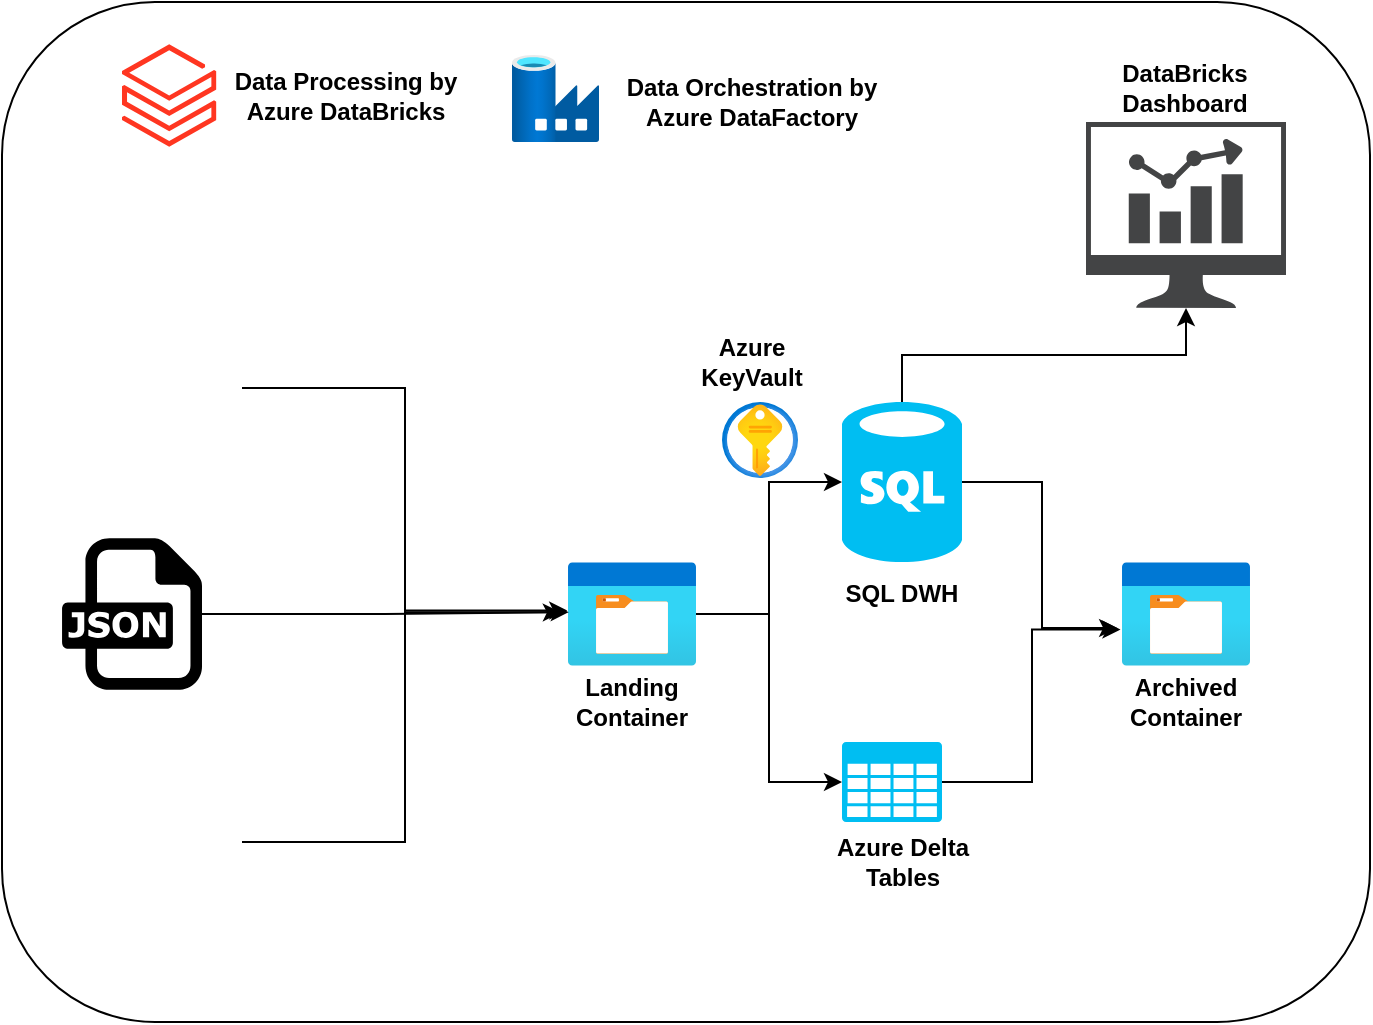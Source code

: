 <mxfile version="14.8.5" type="device"><diagram id="0fkLUOHaytkvkJxjdStK" name="Page-1"><mxGraphModel dx="1038" dy="1647" grid="1" gridSize="10" guides="1" tooltips="1" connect="1" arrows="1" fold="1" page="1" pageScale="1" pageWidth="850" pageHeight="1100" math="0" shadow="0"><root><mxCell id="0"/><mxCell id="1" parent="0"/><mxCell id="DlXtlsDzA2diojjCKbxb-39" value="" style="rounded=1;whiteSpace=wrap;html=1;" vertex="1" parent="1"><mxGeometry x="110" y="-80" width="684" height="510" as="geometry"/></mxCell><mxCell id="DlXtlsDzA2diojjCKbxb-14" style="edgeStyle=orthogonalEdgeStyle;rounded=0;orthogonalLoop=1;jettySize=auto;html=1;entryX=0;entryY=0.5;entryDx=0;entryDy=0;entryPerimeter=0;" edge="1" parent="1" source="DlXtlsDzA2diojjCKbxb-1" target="DlXtlsDzA2diojjCKbxb-6"><mxGeometry relative="1" as="geometry"/></mxCell><mxCell id="DlXtlsDzA2diojjCKbxb-15" style="edgeStyle=orthogonalEdgeStyle;rounded=0;orthogonalLoop=1;jettySize=auto;html=1;entryX=0;entryY=0.5;entryDx=0;entryDy=0;entryPerimeter=0;" edge="1" parent="1" source="DlXtlsDzA2diojjCKbxb-1" target="DlXtlsDzA2diojjCKbxb-13"><mxGeometry relative="1" as="geometry"/></mxCell><mxCell id="DlXtlsDzA2diojjCKbxb-1" value="" style="aspect=fixed;html=1;points=[];align=center;image;fontSize=12;image=img/lib/azure2/general/Storage_Container.svg;" vertex="1" parent="1"><mxGeometry x="393" y="200" width="64" height="52" as="geometry"/></mxCell><mxCell id="DlXtlsDzA2diojjCKbxb-10" style="edgeStyle=orthogonalEdgeStyle;rounded=0;orthogonalLoop=1;jettySize=auto;html=1;entryX=-0.056;entryY=0.483;entryDx=0;entryDy=0;entryPerimeter=0;" edge="1" parent="1" source="DlXtlsDzA2diojjCKbxb-3" target="DlXtlsDzA2diojjCKbxb-1"><mxGeometry relative="1" as="geometry"/></mxCell><mxCell id="DlXtlsDzA2diojjCKbxb-3" value="" style="dashed=0;outlineConnect=0;html=1;align=center;labelPosition=center;verticalLabelPosition=bottom;verticalAlign=top;shape=mxgraph.weblogos.json" vertex="1" parent="1"><mxGeometry x="140" y="188.1" width="70" height="75.8" as="geometry"/></mxCell><mxCell id="DlXtlsDzA2diojjCKbxb-11" style="edgeStyle=orthogonalEdgeStyle;rounded=0;orthogonalLoop=1;jettySize=auto;html=1;entryX=-0.006;entryY=0.467;entryDx=0;entryDy=0;entryPerimeter=0;" edge="1" parent="1" source="DlXtlsDzA2diojjCKbxb-4" target="DlXtlsDzA2diojjCKbxb-1"><mxGeometry relative="1" as="geometry"/></mxCell><mxCell id="DlXtlsDzA2diojjCKbxb-4" value="" style="shape=image;html=1;verticalAlign=top;verticalLabelPosition=bottom;labelBackgroundColor=#ffffff;imageAspect=0;aspect=fixed;image=https://cdn2.iconfinder.com/data/icons/file-formats-10/614/31_-_XML-128.png" vertex="1" parent="1"><mxGeometry x="130" y="290" width="100" height="100" as="geometry"/></mxCell><mxCell id="DlXtlsDzA2diojjCKbxb-9" style="edgeStyle=orthogonalEdgeStyle;rounded=0;orthogonalLoop=1;jettySize=auto;html=1;entryX=0.006;entryY=0.483;entryDx=0;entryDy=0;entryPerimeter=0;" edge="1" parent="1" source="DlXtlsDzA2diojjCKbxb-25" target="DlXtlsDzA2diojjCKbxb-1"><mxGeometry relative="1" as="geometry"><mxPoint x="228" y="121" as="sourcePoint"/></mxGeometry></mxCell><mxCell id="DlXtlsDzA2diojjCKbxb-16" style="edgeStyle=orthogonalEdgeStyle;rounded=0;orthogonalLoop=1;jettySize=auto;html=1;entryX=-0.038;entryY=0.635;entryDx=0;entryDy=0;entryPerimeter=0;" edge="1" parent="1" source="DlXtlsDzA2diojjCKbxb-6" target="DlXtlsDzA2diojjCKbxb-8"><mxGeometry relative="1" as="geometry"/></mxCell><mxCell id="DlXtlsDzA2diojjCKbxb-20" style="edgeStyle=orthogonalEdgeStyle;rounded=0;orthogonalLoop=1;jettySize=auto;html=1;exitX=0.5;exitY=0;exitDx=0;exitDy=0;exitPerimeter=0;" edge="1" parent="1" source="DlXtlsDzA2diojjCKbxb-6" target="DlXtlsDzA2diojjCKbxb-19"><mxGeometry relative="1" as="geometry"><mxPoint x="640" y="40" as="targetPoint"/></mxGeometry></mxCell><mxCell id="DlXtlsDzA2diojjCKbxb-6" value="" style="verticalLabelPosition=bottom;html=1;verticalAlign=top;align=center;strokeColor=none;fillColor=#00BEF2;shape=mxgraph.azure.sql_database;" vertex="1" parent="1"><mxGeometry x="530" y="120" width="60" height="80" as="geometry"/></mxCell><mxCell id="DlXtlsDzA2diojjCKbxb-8" value="" style="aspect=fixed;html=1;points=[];align=center;image;fontSize=12;image=img/lib/azure2/general/Storage_Container.svg;" vertex="1" parent="1"><mxGeometry x="670" y="200" width="64" height="52" as="geometry"/></mxCell><mxCell id="DlXtlsDzA2diojjCKbxb-12" value="" style="aspect=fixed;html=1;points=[];align=center;image;fontSize=12;image=img/lib/azure2/security/Key_Vaults.svg;" vertex="1" parent="1"><mxGeometry x="470" y="120" width="38" height="38" as="geometry"/></mxCell><mxCell id="DlXtlsDzA2diojjCKbxb-17" style="edgeStyle=orthogonalEdgeStyle;rounded=0;orthogonalLoop=1;jettySize=auto;html=1;entryX=-0.012;entryY=0.65;entryDx=0;entryDy=0;entryPerimeter=0;" edge="1" parent="1" source="DlXtlsDzA2diojjCKbxb-13" target="DlXtlsDzA2diojjCKbxb-8"><mxGeometry relative="1" as="geometry"/></mxCell><mxCell id="DlXtlsDzA2diojjCKbxb-13" value="" style="verticalLabelPosition=bottom;html=1;verticalAlign=top;align=center;strokeColor=none;fillColor=#00BEF2;shape=mxgraph.azure.storage;pointerEvents=1;" vertex="1" parent="1"><mxGeometry x="530" y="290" width="50" height="40" as="geometry"/></mxCell><mxCell id="DlXtlsDzA2diojjCKbxb-19" value="" style="pointerEvents=1;shadow=0;dashed=0;html=1;strokeColor=none;fillColor=#434445;aspect=fixed;labelPosition=center;verticalLabelPosition=bottom;verticalAlign=top;align=center;outlineConnect=0;shape=mxgraph.vvd.nsx_dashboard;" vertex="1" parent="1"><mxGeometry x="652" y="-20" width="100" height="93" as="geometry"/></mxCell><mxCell id="DlXtlsDzA2diojjCKbxb-21" value="&lt;b&gt;Landing Container&lt;/b&gt;" style="text;html=1;strokeColor=none;fillColor=none;align=center;verticalAlign=middle;whiteSpace=wrap;rounded=0;" vertex="1" parent="1"><mxGeometry x="405" y="260" width="40" height="20" as="geometry"/></mxCell><mxCell id="DlXtlsDzA2diojjCKbxb-22" value="&lt;b&gt;SQL DWH&lt;/b&gt;" style="text;html=1;strokeColor=none;fillColor=none;align=center;verticalAlign=middle;whiteSpace=wrap;rounded=0;" vertex="1" parent="1"><mxGeometry x="530" y="206" width="60" height="20" as="geometry"/></mxCell><mxCell id="DlXtlsDzA2diojjCKbxb-23" value="&lt;b&gt;Archived Container&lt;/b&gt;" style="text;html=1;strokeColor=none;fillColor=none;align=center;verticalAlign=middle;whiteSpace=wrap;rounded=0;" vertex="1" parent="1"><mxGeometry x="682" y="260" width="40" height="20" as="geometry"/></mxCell><mxCell id="DlXtlsDzA2diojjCKbxb-24" value="&lt;b&gt;DataBricks Dashboard&lt;/b&gt;" style="text;html=1;strokeColor=none;fillColor=none;align=center;verticalAlign=middle;whiteSpace=wrap;rounded=0;" vertex="1" parent="1"><mxGeometry x="640" y="-53.5" width="123" height="33.5" as="geometry"/></mxCell><mxCell id="DlXtlsDzA2diojjCKbxb-25" value="" style="shape=image;html=1;verticalAlign=top;verticalLabelPosition=bottom;labelBackgroundColor=#ffffff;imageAspect=0;aspect=fixed;image=https://cdn0.iconfinder.com/data/icons/common-file-extensions-audio-documents/24/ext_csv-128.png" vertex="1" parent="1"><mxGeometry x="140" y="68" width="90" height="90" as="geometry"/></mxCell><mxCell id="DlXtlsDzA2diojjCKbxb-27" value="" style="aspect=fixed;html=1;points=[];align=center;image;fontSize=12;image=img/lib/azure2/databases/Data_Factory.svg;" vertex="1" parent="1"><mxGeometry x="365" y="-53.5" width="43.5" height="43.5" as="geometry"/></mxCell><mxCell id="DlXtlsDzA2diojjCKbxb-28" value="" style="aspect=fixed;html=1;points=[];align=center;image;fontSize=12;image=img/lib/azure2/analytics/Azure_Databricks.svg;" vertex="1" parent="1"><mxGeometry x="170" y="-60" width="47.21" height="53.5" as="geometry"/></mxCell><mxCell id="DlXtlsDzA2diojjCKbxb-40" value="&lt;b&gt;Data Processing by Azure DataBricks&lt;/b&gt;" style="text;html=1;strokeColor=none;fillColor=none;align=center;verticalAlign=middle;whiteSpace=wrap;rounded=0;" vertex="1" parent="1"><mxGeometry x="217.21" y="-43.25" width="130" height="20" as="geometry"/></mxCell><mxCell id="DlXtlsDzA2diojjCKbxb-42" value="&lt;b&gt;Data Orchestration by Azure DataFactory&lt;/b&gt;" style="text;html=1;strokeColor=none;fillColor=none;align=center;verticalAlign=middle;whiteSpace=wrap;rounded=0;" vertex="1" parent="1"><mxGeometry x="420" y="-40" width="130" height="20" as="geometry"/></mxCell><mxCell id="DlXtlsDzA2diojjCKbxb-43" value="&lt;b&gt;Azure Delta Tables&lt;/b&gt;" style="text;html=1;strokeColor=none;fillColor=none;align=center;verticalAlign=middle;whiteSpace=wrap;rounded=0;" vertex="1" parent="1"><mxGeometry x="517.5" y="340" width="85" height="20" as="geometry"/></mxCell><mxCell id="DlXtlsDzA2diojjCKbxb-44" value="&lt;b&gt;Azure KeyVault&lt;/b&gt;" style="text;html=1;strokeColor=none;fillColor=none;align=center;verticalAlign=middle;whiteSpace=wrap;rounded=0;" vertex="1" parent="1"><mxGeometry x="465" y="90" width="40" height="20" as="geometry"/></mxCell></root></mxGraphModel></diagram></mxfile>